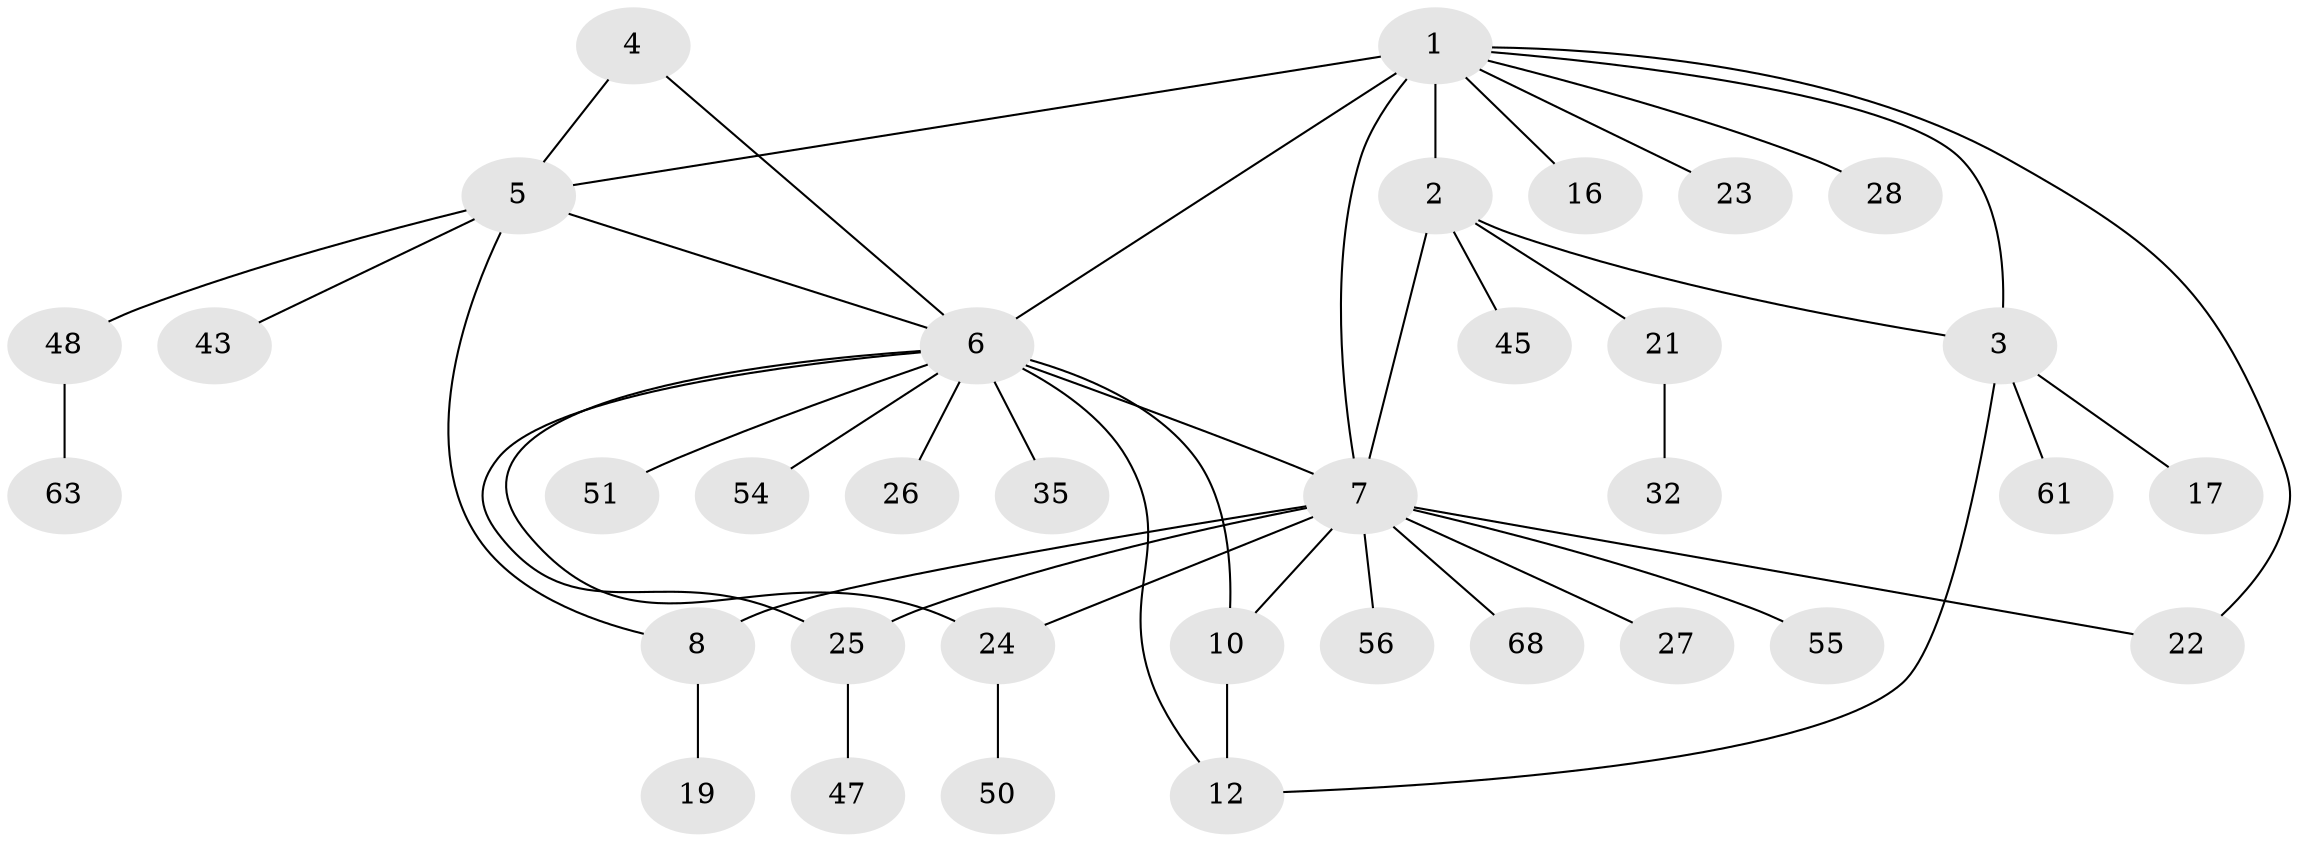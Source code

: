 // original degree distribution, {5: 0.08450704225352113, 6: 0.028169014084507043, 7: 0.04225352112676056, 4: 0.04225352112676056, 9: 0.014084507042253521, 8: 0.014084507042253521, 1: 0.5070422535211268, 3: 0.08450704225352113, 2: 0.18309859154929578}
// Generated by graph-tools (version 1.1) at 2025/15/03/09/25 04:15:43]
// undirected, 35 vertices, 46 edges
graph export_dot {
graph [start="1"]
  node [color=gray90,style=filled];
  1 [super="+13"];
  2 [super="+36"];
  3 [super="+42+18"];
  4 [super="+62+41"];
  5 [super="+34"];
  6 [super="+11+31"];
  7 [super="+14+20+9+69"];
  8 [super="+65"];
  10 [super="+37"];
  12 [super="+46+70"];
  16;
  17;
  19;
  21;
  22;
  23 [super="+38"];
  24;
  25 [super="+30+58"];
  26 [super="+33+52"];
  27 [super="+57+71"];
  28;
  32;
  35;
  43;
  45 [super="+59"];
  47 [super="+64"];
  48;
  50;
  51;
  54;
  55;
  56;
  61;
  63 [super="+66"];
  68;
  1 -- 2;
  1 -- 3;
  1 -- 6 [weight=2];
  1 -- 22;
  1 -- 16;
  1 -- 23;
  1 -- 5;
  1 -- 7 [weight=2];
  1 -- 28;
  2 -- 3;
  2 -- 21;
  2 -- 45;
  2 -- 7;
  3 -- 12;
  3 -- 17;
  3 -- 61;
  4 -- 5;
  4 -- 6;
  5 -- 6;
  5 -- 8;
  5 -- 48;
  5 -- 43;
  6 -- 24;
  6 -- 26;
  6 -- 35;
  6 -- 54;
  6 -- 51;
  6 -- 7 [weight=2];
  6 -- 25;
  6 -- 10;
  6 -- 12;
  7 -- 8 [weight=2];
  7 -- 24;
  7 -- 10;
  7 -- 27;
  7 -- 68;
  7 -- 22;
  7 -- 55;
  7 -- 56;
  7 -- 25;
  8 -- 19;
  10 -- 12;
  21 -- 32;
  24 -- 50;
  25 -- 47;
  48 -- 63;
}
